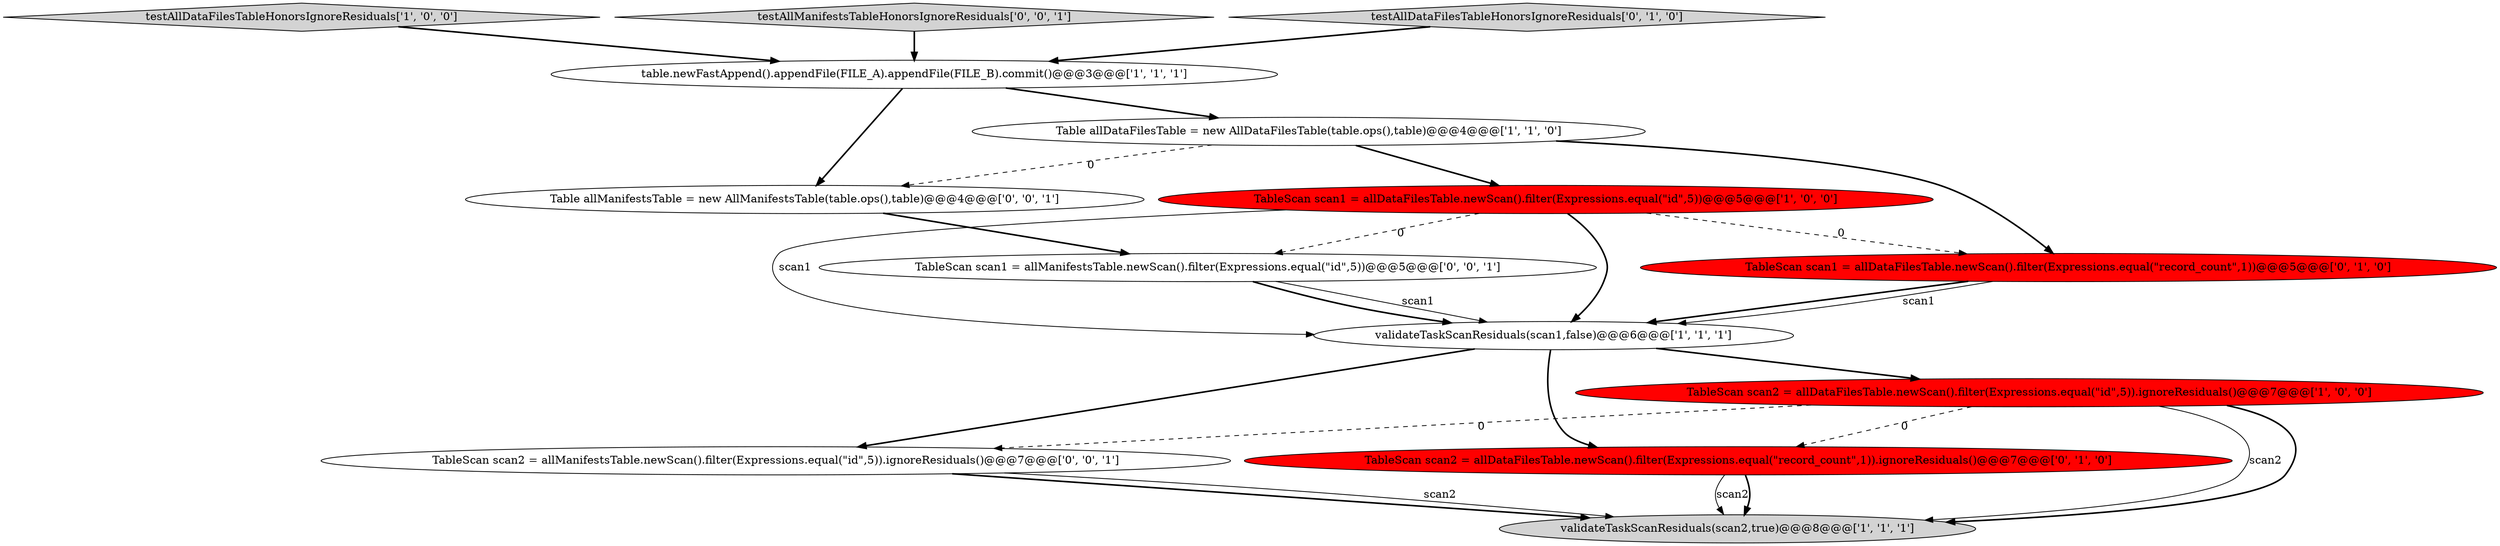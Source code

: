 digraph {
7 [style = filled, label = "TableScan scan1 = allDataFilesTable.newScan().filter(Expressions.equal(\"record_count\",1))@@@5@@@['0', '1', '0']", fillcolor = red, shape = ellipse image = "AAA1AAABBB2BBB"];
0 [style = filled, label = "validateTaskScanResiduals(scan2,true)@@@8@@@['1', '1', '1']", fillcolor = lightgray, shape = ellipse image = "AAA0AAABBB1BBB"];
12 [style = filled, label = "TableScan scan1 = allManifestsTable.newScan().filter(Expressions.equal(\"id\",5))@@@5@@@['0', '0', '1']", fillcolor = white, shape = ellipse image = "AAA0AAABBB3BBB"];
5 [style = filled, label = "table.newFastAppend().appendFile(FILE_A).appendFile(FILE_B).commit()@@@3@@@['1', '1', '1']", fillcolor = white, shape = ellipse image = "AAA0AAABBB1BBB"];
3 [style = filled, label = "TableScan scan1 = allDataFilesTable.newScan().filter(Expressions.equal(\"id\",5))@@@5@@@['1', '0', '0']", fillcolor = red, shape = ellipse image = "AAA1AAABBB1BBB"];
1 [style = filled, label = "testAllDataFilesTableHonorsIgnoreResiduals['1', '0', '0']", fillcolor = lightgray, shape = diamond image = "AAA0AAABBB1BBB"];
13 [style = filled, label = "Table allManifestsTable = new AllManifestsTable(table.ops(),table)@@@4@@@['0', '0', '1']", fillcolor = white, shape = ellipse image = "AAA0AAABBB3BBB"];
11 [style = filled, label = "testAllManifestsTableHonorsIgnoreResiduals['0', '0', '1']", fillcolor = lightgray, shape = diamond image = "AAA0AAABBB3BBB"];
9 [style = filled, label = "testAllDataFilesTableHonorsIgnoreResiduals['0', '1', '0']", fillcolor = lightgray, shape = diamond image = "AAA0AAABBB2BBB"];
4 [style = filled, label = "TableScan scan2 = allDataFilesTable.newScan().filter(Expressions.equal(\"id\",5)).ignoreResiduals()@@@7@@@['1', '0', '0']", fillcolor = red, shape = ellipse image = "AAA1AAABBB1BBB"];
2 [style = filled, label = "Table allDataFilesTable = new AllDataFilesTable(table.ops(),table)@@@4@@@['1', '1', '0']", fillcolor = white, shape = ellipse image = "AAA0AAABBB1BBB"];
8 [style = filled, label = "TableScan scan2 = allDataFilesTable.newScan().filter(Expressions.equal(\"record_count\",1)).ignoreResiduals()@@@7@@@['0', '1', '0']", fillcolor = red, shape = ellipse image = "AAA1AAABBB2BBB"];
6 [style = filled, label = "validateTaskScanResiduals(scan1,false)@@@6@@@['1', '1', '1']", fillcolor = white, shape = ellipse image = "AAA0AAABBB1BBB"];
10 [style = filled, label = "TableScan scan2 = allManifestsTable.newScan().filter(Expressions.equal(\"id\",5)).ignoreResiduals()@@@7@@@['0', '0', '1']", fillcolor = white, shape = ellipse image = "AAA0AAABBB3BBB"];
1->5 [style = bold, label=""];
8->0 [style = solid, label="scan2"];
3->7 [style = dashed, label="0"];
2->3 [style = bold, label=""];
12->6 [style = solid, label="scan1"];
3->6 [style = bold, label=""];
4->0 [style = solid, label="scan2"];
12->6 [style = bold, label=""];
4->0 [style = bold, label=""];
8->0 [style = bold, label=""];
6->4 [style = bold, label=""];
11->5 [style = bold, label=""];
5->2 [style = bold, label=""];
13->12 [style = bold, label=""];
3->12 [style = dashed, label="0"];
3->6 [style = solid, label="scan1"];
2->13 [style = dashed, label="0"];
5->13 [style = bold, label=""];
6->10 [style = bold, label=""];
10->0 [style = bold, label=""];
6->8 [style = bold, label=""];
7->6 [style = bold, label=""];
4->8 [style = dashed, label="0"];
9->5 [style = bold, label=""];
2->7 [style = bold, label=""];
4->10 [style = dashed, label="0"];
7->6 [style = solid, label="scan1"];
10->0 [style = solid, label="scan2"];
}

